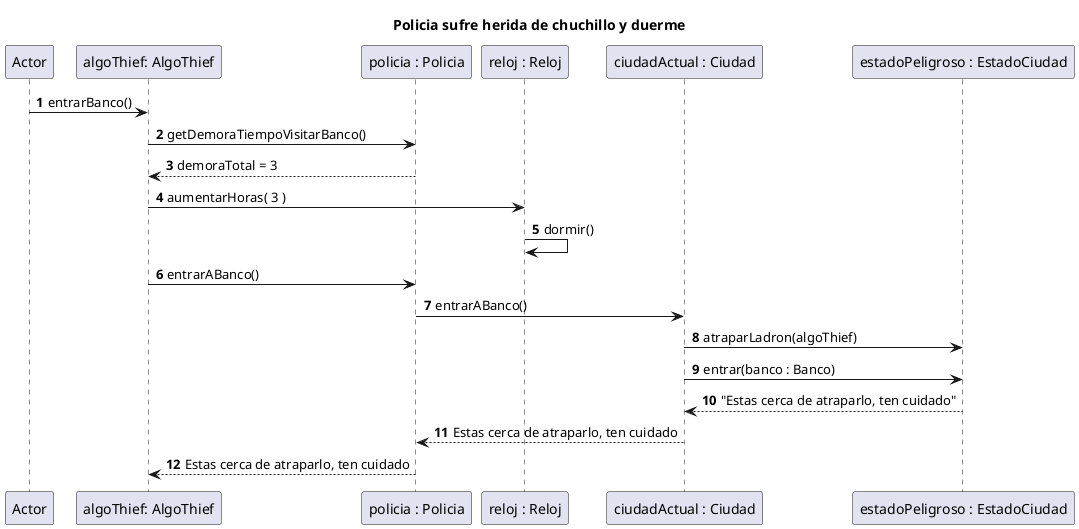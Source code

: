 @startuml
'https://plantuml.com/sequence-diagram

autonumber
title : Policia sufre herida de chuchillo y duerme

Actor -> "algoThief: AlgoThief" : entrarBanco()
"algoThief: AlgoThief" -> "policia : Policia" : getDemoraTiempoVisitarBanco()
"policia : Policia" --> "algoThief: AlgoThief" : demoraTotal = 3
"algoThief: AlgoThief" -> "reloj : Reloj" : aumentarHoras( 3 )
"reloj : Reloj" -> "reloj : Reloj" : dormir()
"algoThief: AlgoThief" -> "policia : Policia" : entrarABanco()
"policia : Policia" -> "ciudadActual : Ciudad" : entrarABanco()
"ciudadActual : Ciudad" -> "estadoPeligroso : EstadoCiudad" : atraparLadron(algoThief)
"ciudadActual : Ciudad" -> "estadoPeligroso : EstadoCiudad" : entrar(banco : Banco)
"estadoPeligroso : EstadoCiudad" --> "ciudadActual : Ciudad" : "Estas cerca de atraparlo, ten cuidado"
"ciudadActual : Ciudad" --> "policia : Policia" : Estas cerca de atraparlo, ten cuidado
"policia : Policia" --> "algoThief: AlgoThief" : Estas cerca de atraparlo, ten cuidado

@enduml